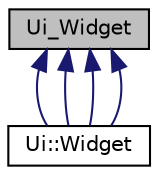 digraph "Ui_Widget"
{
  edge [fontname="Helvetica",fontsize="10",labelfontname="Helvetica",labelfontsize="10"];
  node [fontname="Helvetica",fontsize="10",shape=record];
  Node0 [label="Ui_Widget",height=0.2,width=0.4,color="black", fillcolor="grey75", style="filled", fontcolor="black"];
  Node0 -> Node1 [dir="back",color="midnightblue",fontsize="10",style="solid",fontname="Helvetica"];
  Node1 [label="Ui::Widget",height=0.2,width=0.4,color="black", fillcolor="white", style="filled",URL="$class_ui_1_1_widget.html"];
  Node0 -> Node1 [dir="back",color="midnightblue",fontsize="10",style="solid",fontname="Helvetica"];
  Node0 -> Node1 [dir="back",color="midnightblue",fontsize="10",style="solid",fontname="Helvetica"];
  Node0 -> Node1 [dir="back",color="midnightblue",fontsize="10",style="solid",fontname="Helvetica"];
}
